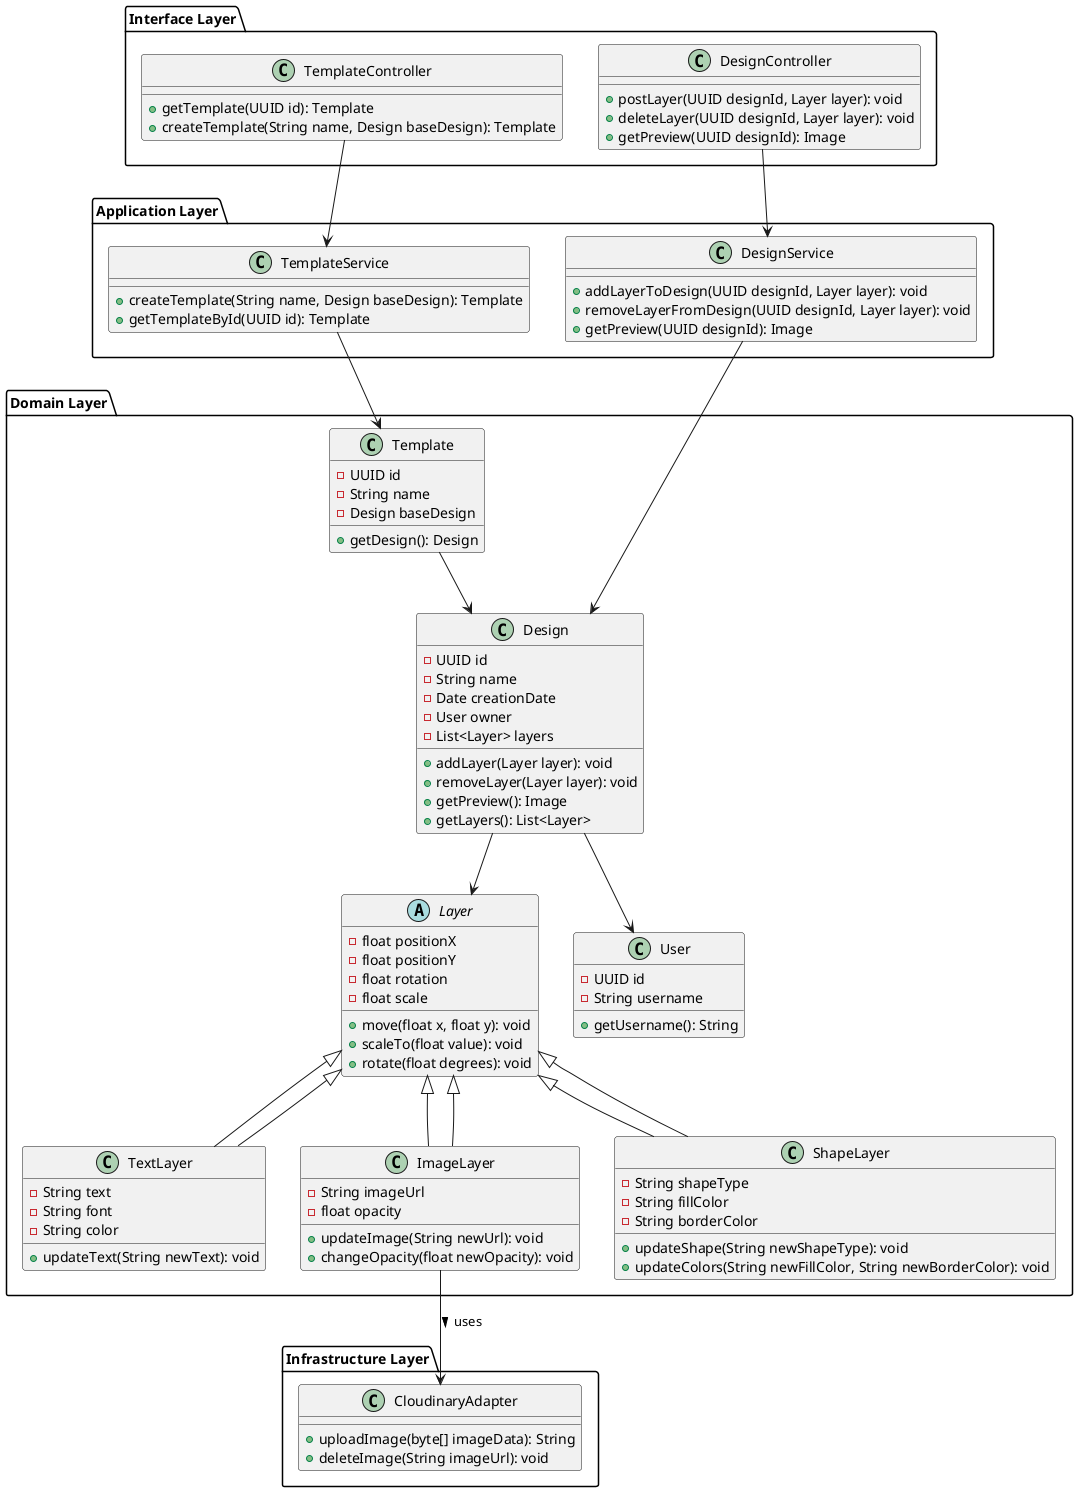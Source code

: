 @startuml

' =============================
' DOMAIN LAYER
' =============================
package "Domain Layer" {

  class Design {
    - UUID id
    - String name
    - Date creationDate
    - User owner
    - List<Layer> layers
    + addLayer(Layer layer): void
    + removeLayer(Layer layer): void
    + getPreview(): Image
    + getLayers(): List<Layer>
  }

  abstract class Layer {
    - float positionX
    - float positionY
    - float rotation
    - float scale
    + move(float x, float y): void
    + scaleTo(float value): void
    + rotate(float degrees): void
  }

  class TextLayer extends Layer {
    - String text
    - String font
    - String color
    + updateText(String newText): void
  }

  class ImageLayer extends Layer {
    - String imageUrl
    - float opacity
    + updateImage(String newUrl): void
    + changeOpacity(float newOpacity): void
  }

  class ShapeLayer extends Layer {
    - String shapeType
    - String fillColor
    - String borderColor
    + updateShape(String newShapeType): void
    + updateColors(String newFillColor, String newBorderColor): void
  }

  class Template {
    - UUID id
    - String name
    - Design baseDesign
    + getDesign(): Design
  }

  class User {
    - UUID id
    - String username
    + getUsername(): String
  }

  Layer <|-- TextLayer
  Layer <|-- ImageLayer
  Layer <|-- ShapeLayer
  Template --> Design
  Design --> Layer
  Design --> User
}

' =============================
' APPLICATION LAYER
' =============================
package "Application Layer" {

  class TemplateService {
    + createTemplate(String name, Design baseDesign): Template
    + getTemplateById(UUID id): Template
  }

  class DesignService {
    + addLayerToDesign(UUID designId, Layer layer): void
    + removeLayerFromDesign(UUID designId, Layer layer): void
    + getPreview(UUID designId): Image
  }

  TemplateService --> Template
  DesignService --> Design
}

' =============================
' INFRASTRUCTURE LAYER
' =============================
package "Infrastructure Layer" {

  class CloudinaryAdapter {
    + uploadImage(byte[] imageData): String
    + deleteImage(String imageUrl): void
  }

  ImageLayer --> CloudinaryAdapter : uses >
}

' =============================
' INTERFACE LAYER
' =============================
package "Interface Layer" {

  class TemplateController {
    + getTemplate(UUID id): Template
    + createTemplate(String name, Design baseDesign): Template
  }

  class DesignController {
    + postLayer(UUID designId, Layer layer): void
    + deleteLayer(UUID designId, Layer layer): void
    + getPreview(UUID designId): Image
  }

  TemplateController --> TemplateService
  DesignController --> DesignService
}

@enduml
